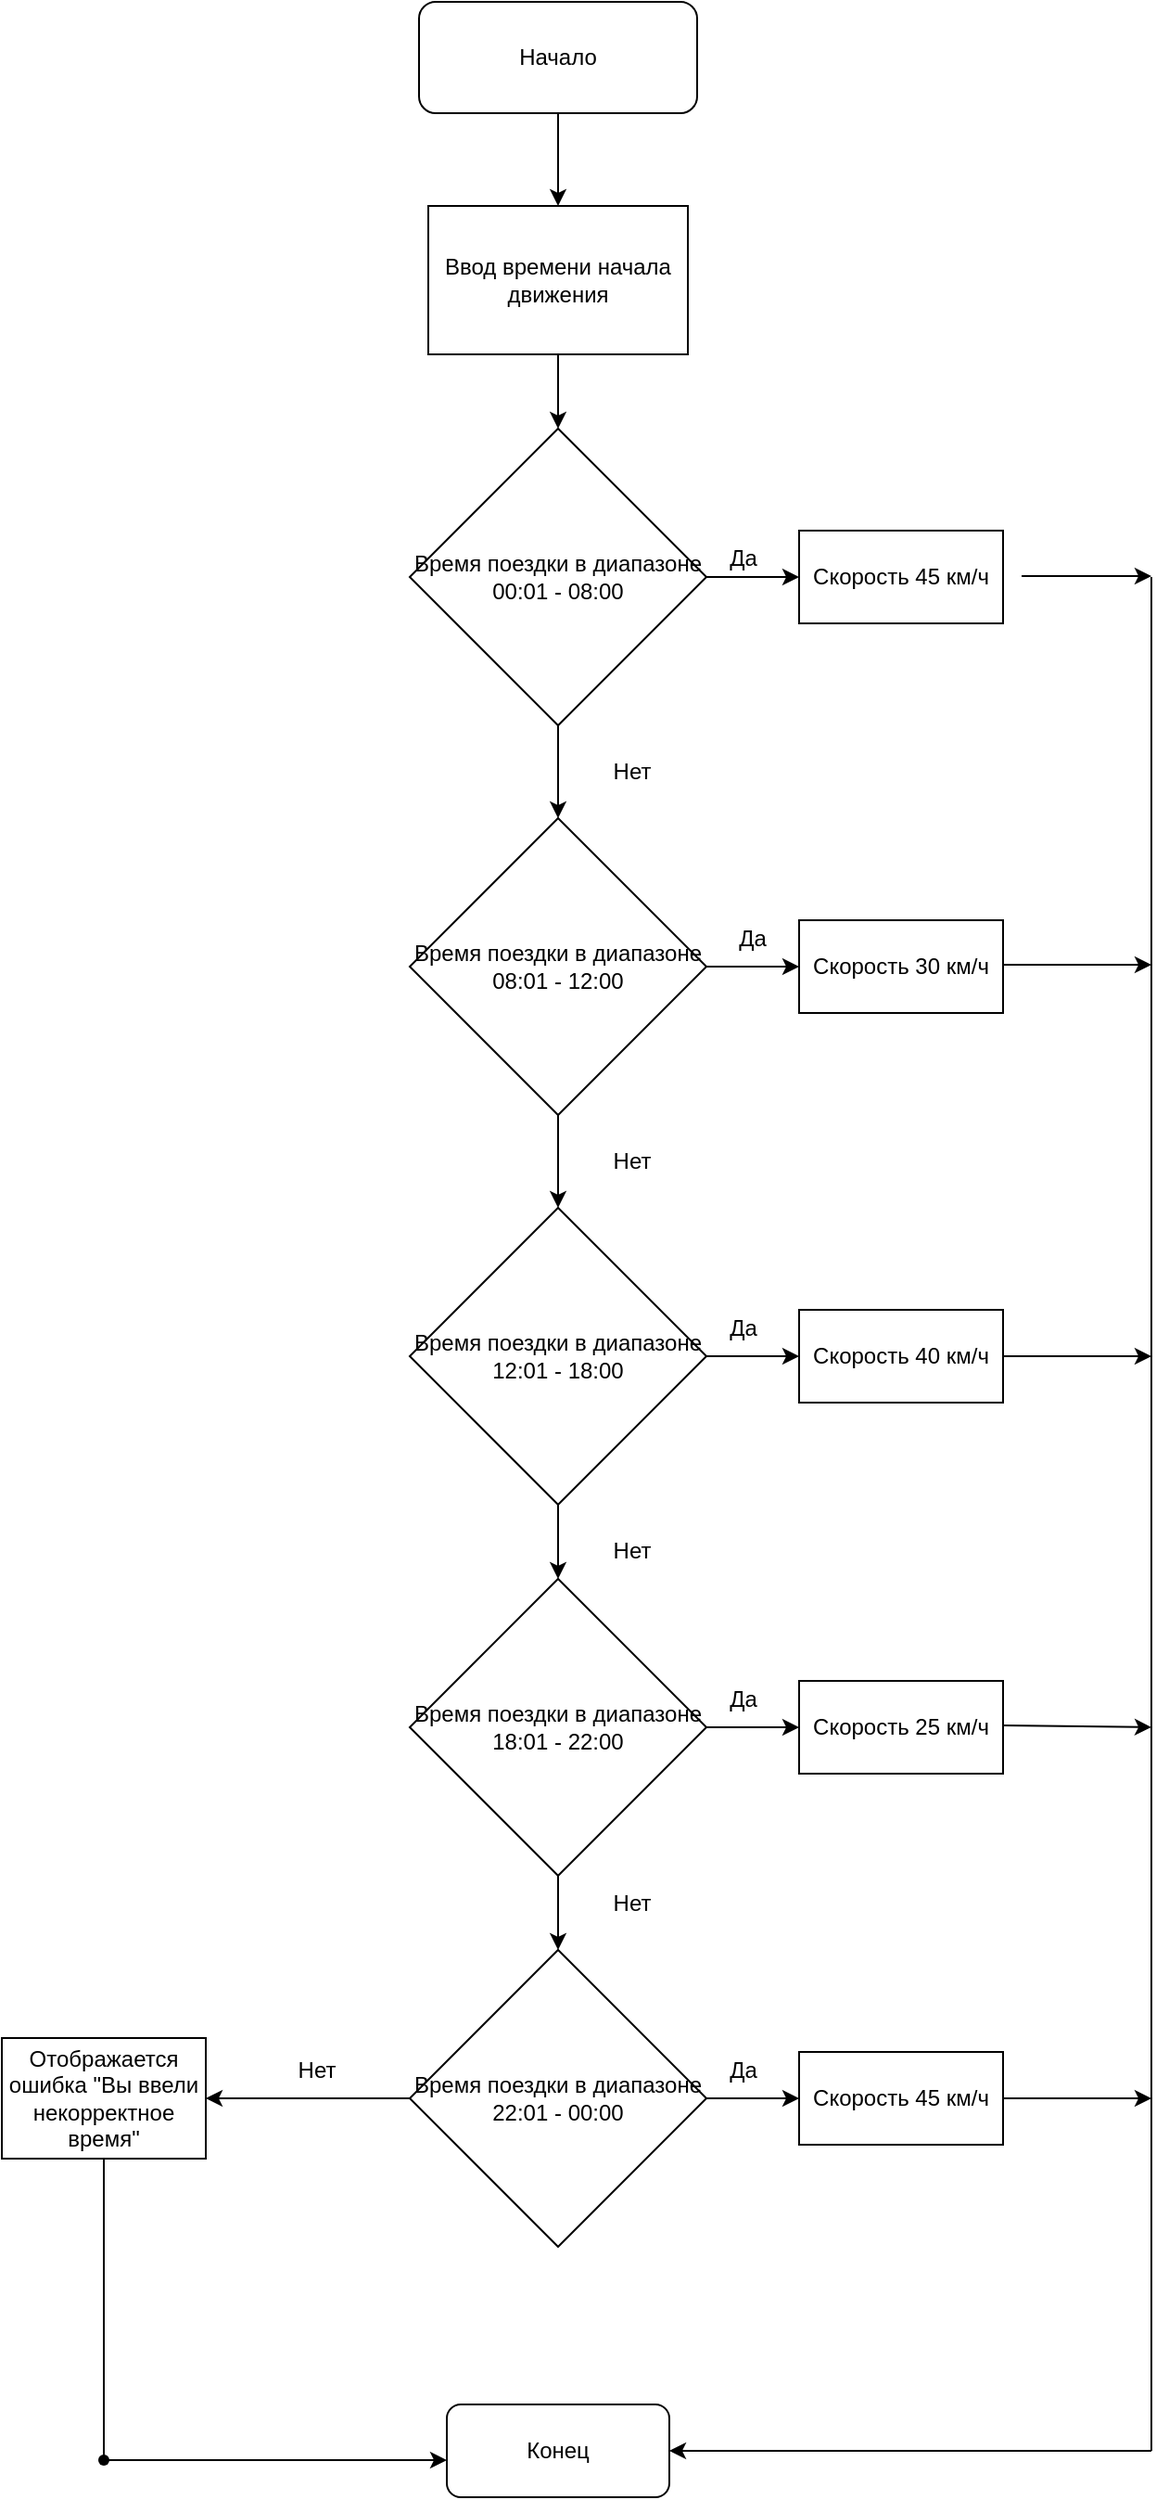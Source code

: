 <mxfile version="20.3.0" type="device"><diagram id="rRmtudpdEV8kB-wlNoaQ" name="Page-1"><mxGraphModel dx="983" dy="659" grid="1" gridSize="10" guides="1" tooltips="1" connect="1" arrows="1" fold="1" page="1" pageScale="1" pageWidth="1654" pageHeight="2336" math="0" shadow="0"><root><mxCell id="0"/><mxCell id="1" parent="0"/><mxCell id="dq6x89wWbSv05LN0WBPs-31" value="" style="edgeStyle=orthogonalEdgeStyle;rounded=0;orthogonalLoop=1;jettySize=auto;html=1;" parent="1" source="tulF2AGn9xkQMnw531Gr-1" target="tulF2AGn9xkQMnw531Gr-12" edge="1"><mxGeometry relative="1" as="geometry"/></mxCell><mxCell id="tulF2AGn9xkQMnw531Gr-1" value="Начало" style="rounded=1;whiteSpace=wrap;html=1;" parent="1" vertex="1"><mxGeometry x="315" y="60" width="150" height="60" as="geometry"/></mxCell><mxCell id="dq6x89wWbSv05LN0WBPs-24" value="" style="edgeStyle=orthogonalEdgeStyle;rounded=0;orthogonalLoop=1;jettySize=auto;html=1;" parent="1" source="tulF2AGn9xkQMnw531Gr-3" target="dq6x89wWbSv05LN0WBPs-7" edge="1"><mxGeometry relative="1" as="geometry"/></mxCell><mxCell id="tulF2AGn9xkQMnw531Gr-3" value="Время поездки в диапазоне 00:01 - 08:00" style="rhombus;whiteSpace=wrap;html=1;" parent="1" vertex="1"><mxGeometry x="310" y="290" width="160" height="160" as="geometry"/></mxCell><mxCell id="tulF2AGn9xkQMnw531Gr-12" value="Ввод времени начала движения" style="rounded=0;whiteSpace=wrap;html=1;" parent="1" vertex="1"><mxGeometry x="320" y="170" width="140" height="80" as="geometry"/></mxCell><mxCell id="dq6x89wWbSv05LN0WBPs-25" value="" style="edgeStyle=orthogonalEdgeStyle;rounded=0;orthogonalLoop=1;jettySize=auto;html=1;" parent="1" source="dq6x89wWbSv05LN0WBPs-3" target="dq6x89wWbSv05LN0WBPs-8" edge="1"><mxGeometry relative="1" as="geometry"/></mxCell><mxCell id="dq6x89wWbSv05LN0WBPs-3" value="Время поездки в диапазоне 08:01 - 12:00" style="rhombus;whiteSpace=wrap;html=1;" parent="1" vertex="1"><mxGeometry x="310" y="500" width="160" height="160" as="geometry"/></mxCell><mxCell id="dq6x89wWbSv05LN0WBPs-26" value="" style="edgeStyle=orthogonalEdgeStyle;rounded=0;orthogonalLoop=1;jettySize=auto;html=1;" parent="1" source="dq6x89wWbSv05LN0WBPs-4" target="dq6x89wWbSv05LN0WBPs-9" edge="1"><mxGeometry relative="1" as="geometry"/></mxCell><mxCell id="dq6x89wWbSv05LN0WBPs-4" value="Время поездки в диапазоне 12:01 - 18:00" style="rhombus;whiteSpace=wrap;html=1;" parent="1" vertex="1"><mxGeometry x="310" y="710" width="160" height="160" as="geometry"/></mxCell><mxCell id="dq6x89wWbSv05LN0WBPs-27" value="" style="edgeStyle=orthogonalEdgeStyle;rounded=0;orthogonalLoop=1;jettySize=auto;html=1;" parent="1" source="dq6x89wWbSv05LN0WBPs-5" target="dq6x89wWbSv05LN0WBPs-10" edge="1"><mxGeometry relative="1" as="geometry"/></mxCell><mxCell id="dq6x89wWbSv05LN0WBPs-5" value="Время поездки в диапазоне 18:01 - 22:00" style="rhombus;whiteSpace=wrap;html=1;" parent="1" vertex="1"><mxGeometry x="310" y="910" width="160" height="160" as="geometry"/></mxCell><mxCell id="dq6x89wWbSv05LN0WBPs-28" value="" style="edgeStyle=orthogonalEdgeStyle;rounded=0;orthogonalLoop=1;jettySize=auto;html=1;" parent="1" source="dq6x89wWbSv05LN0WBPs-6" target="dq6x89wWbSv05LN0WBPs-11" edge="1"><mxGeometry relative="1" as="geometry"/></mxCell><mxCell id="dq6x89wWbSv05LN0WBPs-6" value="Время поездки в диапазоне 22:01 - 00:00" style="rhombus;whiteSpace=wrap;html=1;" parent="1" vertex="1"><mxGeometry x="310" y="1110" width="160" height="160" as="geometry"/></mxCell><mxCell id="dq6x89wWbSv05LN0WBPs-7" value="Скорость 45 км/ч" style="rounded=0;whiteSpace=wrap;html=1;" parent="1" vertex="1"><mxGeometry x="520" y="345" width="110" height="50" as="geometry"/></mxCell><mxCell id="dq6x89wWbSv05LN0WBPs-8" value="Скорость 30 км/ч" style="rounded=0;whiteSpace=wrap;html=1;" parent="1" vertex="1"><mxGeometry x="520" y="555" width="110" height="50" as="geometry"/></mxCell><mxCell id="dq6x89wWbSv05LN0WBPs-9" value="Скорость 40 км/ч" style="rounded=0;whiteSpace=wrap;html=1;" parent="1" vertex="1"><mxGeometry x="520" y="765" width="110" height="50" as="geometry"/></mxCell><mxCell id="dq6x89wWbSv05LN0WBPs-10" value="Скорость 25 км/ч" style="rounded=0;whiteSpace=wrap;html=1;" parent="1" vertex="1"><mxGeometry x="520" y="965" width="110" height="50" as="geometry"/></mxCell><mxCell id="dq6x89wWbSv05LN0WBPs-11" value="Скорость 45 км/ч" style="rounded=0;whiteSpace=wrap;html=1;" parent="1" vertex="1"><mxGeometry x="520" y="1165" width="110" height="50" as="geometry"/></mxCell><mxCell id="dq6x89wWbSv05LN0WBPs-15" value="Конец" style="rounded=1;whiteSpace=wrap;html=1;" parent="1" vertex="1"><mxGeometry x="330" y="1355" width="120" height="50" as="geometry"/></mxCell><mxCell id="dq6x89wWbSv05LN0WBPs-17" value="" style="endArrow=classic;html=1;rounded=0;exitX=0.5;exitY=1;exitDx=0;exitDy=0;entryX=0.5;entryY=0;entryDx=0;entryDy=0;" parent="1" source="tulF2AGn9xkQMnw531Gr-12" target="tulF2AGn9xkQMnw531Gr-3" edge="1"><mxGeometry width="50" height="50" relative="1" as="geometry"><mxPoint x="300" y="430" as="sourcePoint"/><mxPoint x="350" y="380" as="targetPoint"/></mxGeometry></mxCell><mxCell id="dq6x89wWbSv05LN0WBPs-18" value="" style="endArrow=classic;html=1;rounded=0;entryX=0.5;entryY=0;entryDx=0;entryDy=0;" parent="1" source="tulF2AGn9xkQMnw531Gr-3" target="dq6x89wWbSv05LN0WBPs-3" edge="1"><mxGeometry width="50" height="50" relative="1" as="geometry"><mxPoint x="400" y="260" as="sourcePoint"/><mxPoint x="400" y="300" as="targetPoint"/><Array as="points"/></mxGeometry></mxCell><mxCell id="dq6x89wWbSv05LN0WBPs-19" value="" style="endArrow=classic;html=1;rounded=0;exitX=0.5;exitY=1;exitDx=0;exitDy=0;entryX=0.5;entryY=0;entryDx=0;entryDy=0;" parent="1" source="dq6x89wWbSv05LN0WBPs-3" target="dq6x89wWbSv05LN0WBPs-4" edge="1"><mxGeometry width="50" height="50" relative="1" as="geometry"><mxPoint x="400" y="260" as="sourcePoint"/><mxPoint x="400" y="300" as="targetPoint"/></mxGeometry></mxCell><mxCell id="dq6x89wWbSv05LN0WBPs-20" value="" style="endArrow=classic;html=1;rounded=0;exitX=0.5;exitY=1;exitDx=0;exitDy=0;entryX=0.5;entryY=0;entryDx=0;entryDy=0;" parent="1" source="dq6x89wWbSv05LN0WBPs-4" target="dq6x89wWbSv05LN0WBPs-5" edge="1"><mxGeometry width="50" height="50" relative="1" as="geometry"><mxPoint x="400" y="670" as="sourcePoint"/><mxPoint x="400" y="720" as="targetPoint"/></mxGeometry></mxCell><mxCell id="dq6x89wWbSv05LN0WBPs-21" value="" style="endArrow=classic;html=1;rounded=0;exitX=0.5;exitY=1;exitDx=0;exitDy=0;entryX=0.5;entryY=0;entryDx=0;entryDy=0;" parent="1" source="dq6x89wWbSv05LN0WBPs-5" target="dq6x89wWbSv05LN0WBPs-6" edge="1"><mxGeometry width="50" height="50" relative="1" as="geometry"><mxPoint x="400" y="880" as="sourcePoint"/><mxPoint x="400" y="920" as="targetPoint"/></mxGeometry></mxCell><mxCell id="dq6x89wWbSv05LN0WBPs-32" value="Да" style="text;html=1;strokeColor=none;fillColor=none;align=center;verticalAlign=middle;whiteSpace=wrap;rounded=0;" parent="1" vertex="1"><mxGeometry x="460" y="345" width="60" height="30" as="geometry"/></mxCell><mxCell id="dq6x89wWbSv05LN0WBPs-33" value="Да" style="text;html=1;strokeColor=none;fillColor=none;align=center;verticalAlign=middle;whiteSpace=wrap;rounded=0;" parent="1" vertex="1"><mxGeometry x="465" y="550" width="60" height="30" as="geometry"/></mxCell><mxCell id="dq6x89wWbSv05LN0WBPs-34" value="Да" style="text;html=1;strokeColor=none;fillColor=none;align=center;verticalAlign=middle;whiteSpace=wrap;rounded=0;" parent="1" vertex="1"><mxGeometry x="460" y="760" width="60" height="30" as="geometry"/></mxCell><mxCell id="dq6x89wWbSv05LN0WBPs-35" value="Да" style="text;html=1;strokeColor=none;fillColor=none;align=center;verticalAlign=middle;whiteSpace=wrap;rounded=0;" parent="1" vertex="1"><mxGeometry x="460" y="960" width="60" height="30" as="geometry"/></mxCell><mxCell id="dq6x89wWbSv05LN0WBPs-37" value="Да" style="text;html=1;strokeColor=none;fillColor=none;align=center;verticalAlign=middle;whiteSpace=wrap;rounded=0;" parent="1" vertex="1"><mxGeometry x="460" y="1160" width="60" height="30" as="geometry"/></mxCell><mxCell id="dq6x89wWbSv05LN0WBPs-38" value="Нет" style="text;html=1;strokeColor=none;fillColor=none;align=center;verticalAlign=middle;whiteSpace=wrap;rounded=0;" parent="1" vertex="1"><mxGeometry x="400" y="460" width="60" height="30" as="geometry"/></mxCell><mxCell id="dq6x89wWbSv05LN0WBPs-39" value="Нет" style="text;html=1;strokeColor=none;fillColor=none;align=center;verticalAlign=middle;whiteSpace=wrap;rounded=0;" parent="1" vertex="1"><mxGeometry x="400" y="670" width="60" height="30" as="geometry"/></mxCell><mxCell id="dq6x89wWbSv05LN0WBPs-40" value="Нет" style="text;html=1;strokeColor=none;fillColor=none;align=center;verticalAlign=middle;whiteSpace=wrap;rounded=0;" parent="1" vertex="1"><mxGeometry x="400" y="880" width="60" height="30" as="geometry"/></mxCell><mxCell id="dq6x89wWbSv05LN0WBPs-41" value="Нет" style="text;html=1;strokeColor=none;fillColor=none;align=center;verticalAlign=middle;whiteSpace=wrap;rounded=0;" parent="1" vertex="1"><mxGeometry x="400" y="1070" width="60" height="30" as="geometry"/></mxCell><mxCell id="dq6x89wWbSv05LN0WBPs-42" value="" style="endArrow=classic;html=1;rounded=0;exitX=0;exitY=0.5;exitDx=0;exitDy=0;" parent="1" source="dq6x89wWbSv05LN0WBPs-6" edge="1"><mxGeometry width="50" height="50" relative="1" as="geometry"><mxPoint x="300" y="1250" as="sourcePoint"/><mxPoint x="200" y="1190" as="targetPoint"/></mxGeometry></mxCell><mxCell id="dq6x89wWbSv05LN0WBPs-45" value="Нет" style="text;html=1;strokeColor=none;fillColor=none;align=center;verticalAlign=middle;whiteSpace=wrap;rounded=0;" parent="1" vertex="1"><mxGeometry x="230" y="1160" width="60" height="30" as="geometry"/></mxCell><mxCell id="dq6x89wWbSv05LN0WBPs-46" value="" style="endArrow=classic;html=1;rounded=0;exitX=1;exitY=0.5;exitDx=0;exitDy=0;" parent="1" source="dq6x89wWbSv05LN0WBPs-11" edge="1"><mxGeometry width="50" height="50" relative="1" as="geometry"><mxPoint x="610" y="1280" as="sourcePoint"/><mxPoint x="710" y="1190" as="targetPoint"/></mxGeometry></mxCell><mxCell id="dq6x89wWbSv05LN0WBPs-47" value="" style="endArrow=classic;html=1;rounded=0;exitX=1;exitY=0.5;exitDx=0;exitDy=0;" parent="1" edge="1"><mxGeometry width="50" height="50" relative="1" as="geometry"><mxPoint x="630" y="989" as="sourcePoint"/><mxPoint x="710" y="990" as="targetPoint"/></mxGeometry></mxCell><mxCell id="dq6x89wWbSv05LN0WBPs-48" value="" style="endArrow=classic;html=1;rounded=0;exitX=1;exitY=0.5;exitDx=0;exitDy=0;" parent="1" edge="1"><mxGeometry width="50" height="50" relative="1" as="geometry"><mxPoint x="630" y="790" as="sourcePoint"/><mxPoint x="710" y="790" as="targetPoint"/></mxGeometry></mxCell><mxCell id="dq6x89wWbSv05LN0WBPs-49" value="" style="endArrow=classic;html=1;rounded=0;exitX=1;exitY=0.5;exitDx=0;exitDy=0;" parent="1" edge="1"><mxGeometry width="50" height="50" relative="1" as="geometry"><mxPoint x="630" y="579" as="sourcePoint"/><mxPoint x="710" y="579" as="targetPoint"/></mxGeometry></mxCell><mxCell id="dq6x89wWbSv05LN0WBPs-50" value="" style="endArrow=classic;html=1;rounded=0;exitX=1;exitY=0.5;exitDx=0;exitDy=0;" parent="1" edge="1"><mxGeometry width="50" height="50" relative="1" as="geometry"><mxPoint x="640" y="369.5" as="sourcePoint"/><mxPoint x="710" y="369.5" as="targetPoint"/></mxGeometry></mxCell><mxCell id="dq6x89wWbSv05LN0WBPs-52" value="" style="endArrow=none;html=1;rounded=0;" parent="1" edge="1"><mxGeometry width="50" height="50" relative="1" as="geometry"><mxPoint x="710" y="370" as="sourcePoint"/><mxPoint x="710" y="1380" as="targetPoint"/></mxGeometry></mxCell><mxCell id="dq6x89wWbSv05LN0WBPs-53" value="" style="endArrow=classic;html=1;rounded=0;entryX=1;entryY=0.5;entryDx=0;entryDy=0;" parent="1" target="dq6x89wWbSv05LN0WBPs-15" edge="1"><mxGeometry width="50" height="50" relative="1" as="geometry"><mxPoint x="710" y="1380" as="sourcePoint"/><mxPoint x="450" y="1380" as="targetPoint"/></mxGeometry></mxCell><mxCell id="VXg-4bqn6VLPJMriYg4L-1" value="Отображается ошибка &quot;Вы ввели некорректное время&quot;" style="rounded=0;whiteSpace=wrap;html=1;" vertex="1" parent="1"><mxGeometry x="90" y="1157.5" width="110" height="65" as="geometry"/></mxCell><mxCell id="VXg-4bqn6VLPJMriYg4L-6" value="" style="edgeStyle=orthogonalEdgeStyle;rounded=0;orthogonalLoop=1;jettySize=auto;html=1;" edge="1" parent="1" source="VXg-4bqn6VLPJMriYg4L-2"><mxGeometry relative="1" as="geometry"><mxPoint x="330" y="1385" as="targetPoint"/></mxGeometry></mxCell><mxCell id="VXg-4bqn6VLPJMriYg4L-2" value="" style="shape=waypoint;sketch=0;size=6;pointerEvents=1;points=[];fillColor=default;resizable=0;rotatable=0;perimeter=centerPerimeter;snapToPoint=1;rounded=0;" vertex="1" parent="1"><mxGeometry x="125" y="1365" width="40" height="40" as="geometry"/></mxCell><mxCell id="VXg-4bqn6VLPJMriYg4L-4" value="" style="endArrow=none;html=1;rounded=0;entryX=0.5;entryY=1;entryDx=0;entryDy=0;exitX=0.525;exitY=1;exitDx=0;exitDy=0;exitPerimeter=0;" edge="1" parent="1" source="VXg-4bqn6VLPJMriYg4L-2" target="VXg-4bqn6VLPJMriYg4L-1"><mxGeometry width="50" height="50" relative="1" as="geometry"><mxPoint x="380" y="1300" as="sourcePoint"/><mxPoint x="430" y="1250" as="targetPoint"/></mxGeometry></mxCell></root></mxGraphModel></diagram></mxfile>
